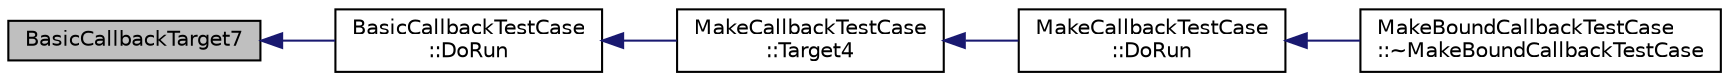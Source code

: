 digraph "BasicCallbackTarget7"
{
  edge [fontname="Helvetica",fontsize="10",labelfontname="Helvetica",labelfontsize="10"];
  node [fontname="Helvetica",fontsize="10",shape=record];
  rankdir="LR";
  Node1 [label="BasicCallbackTarget7",height=0.2,width=0.4,color="black", fillcolor="grey75", style="filled", fontcolor="black"];
  Node1 -> Node2 [dir="back",color="midnightblue",fontsize="10",style="solid"];
  Node2 [label="BasicCallbackTestCase\l::DoRun",height=0.2,width=0.4,color="black", fillcolor="white", style="filled",URL="$d1/d9b/classBasicCallbackTestCase.html#a49f6eef99e84edf9fd640e790827f430",tooltip="Implementation to actually run this TestCase. "];
  Node2 -> Node3 [dir="back",color="midnightblue",fontsize="10",style="solid"];
  Node3 [label="MakeCallbackTestCase\l::Target4",height=0.2,width=0.4,color="black", fillcolor="white", style="filled",URL="$d4/d4c/classMakeCallbackTestCase.html#a09bb705d58bb3ec1ea520eb1bbcedda2"];
  Node3 -> Node4 [dir="back",color="midnightblue",fontsize="10",style="solid"];
  Node4 [label="MakeCallbackTestCase\l::DoRun",height=0.2,width=0.4,color="black", fillcolor="white", style="filled",URL="$d4/d4c/classMakeCallbackTestCase.html#a6391f12ebdf57f1bc7c236997bdd8120",tooltip="Implementation to actually run this TestCase. "];
  Node4 -> Node5 [dir="back",color="midnightblue",fontsize="10",style="solid"];
  Node5 [label="MakeBoundCallbackTestCase\l::~MakeBoundCallbackTestCase",height=0.2,width=0.4,color="black", fillcolor="white", style="filled",URL="$d3/dd7/classMakeBoundCallbackTestCase.html#ab20f4378d6d4162d12c515db2fecc5c1"];
}
